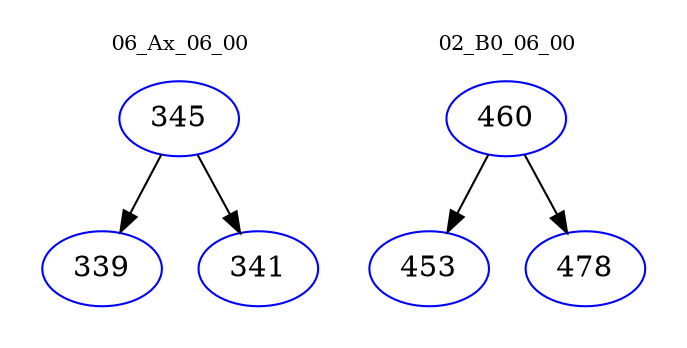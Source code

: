 digraph{
subgraph cluster_0 {
color = white
label = "06_Ax_06_00";
fontsize=10;
T0_345 [label="345", color="blue"]
T0_345 -> T0_339 [color="black"]
T0_339 [label="339", color="blue"]
T0_345 -> T0_341 [color="black"]
T0_341 [label="341", color="blue"]
}
subgraph cluster_1 {
color = white
label = "02_B0_06_00";
fontsize=10;
T1_460 [label="460", color="blue"]
T1_460 -> T1_453 [color="black"]
T1_453 [label="453", color="blue"]
T1_460 -> T1_478 [color="black"]
T1_478 [label="478", color="blue"]
}
}
